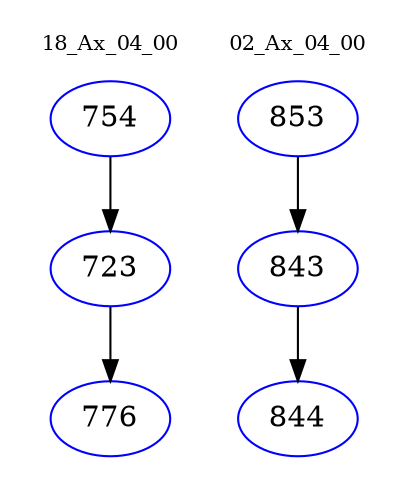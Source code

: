digraph{
subgraph cluster_0 {
color = white
label = "18_Ax_04_00";
fontsize=10;
T0_754 [label="754", color="blue"]
T0_754 -> T0_723 [color="black"]
T0_723 [label="723", color="blue"]
T0_723 -> T0_776 [color="black"]
T0_776 [label="776", color="blue"]
}
subgraph cluster_1 {
color = white
label = "02_Ax_04_00";
fontsize=10;
T1_853 [label="853", color="blue"]
T1_853 -> T1_843 [color="black"]
T1_843 [label="843", color="blue"]
T1_843 -> T1_844 [color="black"]
T1_844 [label="844", color="blue"]
}
}
